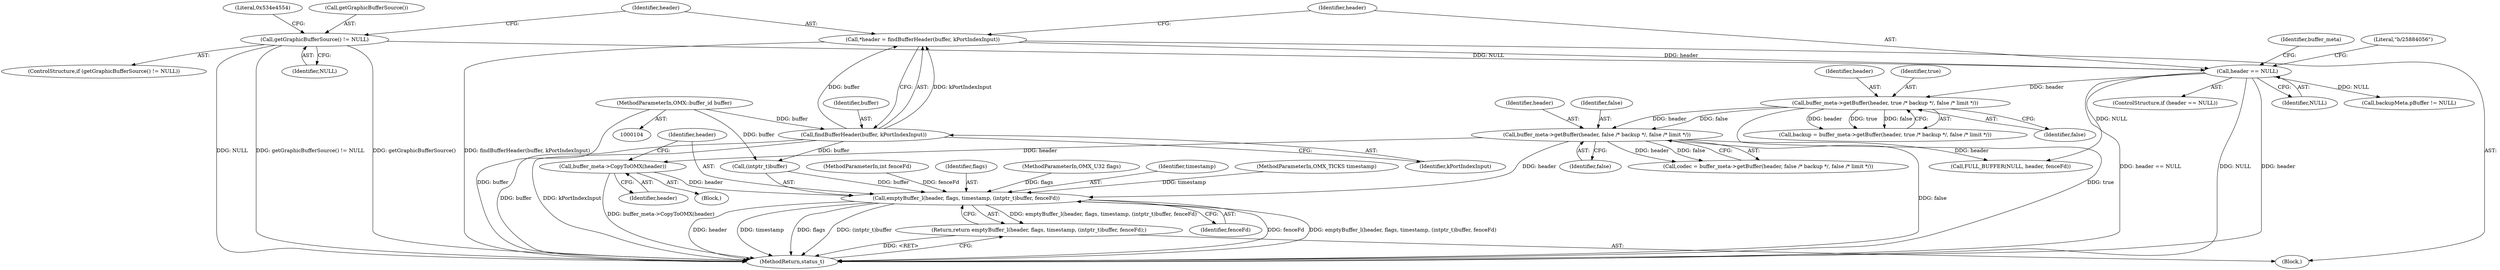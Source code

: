digraph "0_Android_2c75e1c3b98e4e94f50c63e2b7694be5f948477c@pointer" {
"1000288" [label="(Call,buffer_meta->CopyToOMX(header))"];
"1000156" [label="(Call,buffer_meta->getBuffer(header, false /* backup */, false /* limit */))"];
"1000149" [label="(Call,buffer_meta->getBuffer(header, true /* backup */, false /* limit */))"];
"1000130" [label="(Call,header == NULL)"];
"1000124" [label="(Call,*header = findBufferHeader(buffer, kPortIndexInput))"];
"1000126" [label="(Call,findBufferHeader(buffer, kPortIndexInput))"];
"1000105" [label="(MethodParameterIn,OMX::buffer_id buffer)"];
"1000114" [label="(Call,getGraphicBufferSource() != NULL)"];
"1000291" [label="(Call,emptyBuffer_l(header, flags, timestamp, (intptr_t)buffer, fenceFd))"];
"1000290" [label="(Return,return emptyBuffer_l(header, flags, timestamp, (intptr_t)buffer, fenceFd);)"];
"1000157" [label="(Identifier,header)"];
"1000114" [label="(Call,getGraphicBufferSource() != NULL)"];
"1000298" [label="(Identifier,fenceFd)"];
"1000292" [label="(Identifier,header)"];
"1000151" [label="(Identifier,true)"];
"1000113" [label="(ControlStructure,if (getGraphicBufferSource() != NULL))"];
"1000125" [label="(Identifier,header)"];
"1000290" [label="(Return,return emptyBuffer_l(header, flags, timestamp, (intptr_t)buffer, fenceFd);)"];
"1000116" [label="(Identifier,NULL)"];
"1000246" [label="(Block,)"];
"1000215" [label="(Call,backupMeta.pBuffer != NULL)"];
"1000132" [label="(Identifier,NULL)"];
"1000289" [label="(Identifier,header)"];
"1000127" [label="(Identifier,buffer)"];
"1000111" [label="(Block,)"];
"1000115" [label="(Call,getGraphicBufferSource())"];
"1000295" [label="(Call,(intptr_t)buffer)"];
"1000124" [label="(Call,*header = findBufferHeader(buffer, kPortIndexInput))"];
"1000131" [label="(Identifier,header)"];
"1000159" [label="(Identifier,false)"];
"1000147" [label="(Call,backup = buffer_meta->getBuffer(header, true /* backup */, false /* limit */))"];
"1000152" [label="(Identifier,false)"];
"1000110" [label="(MethodParameterIn,int fenceFd)"];
"1000156" [label="(Call,buffer_meta->getBuffer(header, false /* backup */, false /* limit */))"];
"1000293" [label="(Identifier,flags)"];
"1000291" [label="(Call,emptyBuffer_l(header, flags, timestamp, (intptr_t)buffer, fenceFd))"];
"1000150" [label="(Identifier,header)"];
"1000140" [label="(Identifier,buffer_meta)"];
"1000158" [label="(Identifier,false)"];
"1000108" [label="(MethodParameterIn,OMX_U32 flags)"];
"1000135" [label="(Literal,\"b/25884056\")"];
"1000119" [label="(Literal,0x534e4554)"];
"1000129" [label="(ControlStructure,if (header == NULL))"];
"1000149" [label="(Call,buffer_meta->getBuffer(header, true /* backup */, false /* limit */))"];
"1000126" [label="(Call,findBufferHeader(buffer, kPortIndexInput))"];
"1000299" [label="(MethodReturn,status_t)"];
"1000265" [label="(Call,FULL_BUFFER(NULL, header, fenceFd))"];
"1000105" [label="(MethodParameterIn,OMX::buffer_id buffer)"];
"1000294" [label="(Identifier,timestamp)"];
"1000154" [label="(Call,codec = buffer_meta->getBuffer(header, false /* backup */, false /* limit */))"];
"1000109" [label="(MethodParameterIn,OMX_TICKS timestamp)"];
"1000130" [label="(Call,header == NULL)"];
"1000128" [label="(Identifier,kPortIndexInput)"];
"1000288" [label="(Call,buffer_meta->CopyToOMX(header))"];
"1000288" -> "1000246"  [label="AST: "];
"1000288" -> "1000289"  [label="CFG: "];
"1000289" -> "1000288"  [label="AST: "];
"1000292" -> "1000288"  [label="CFG: "];
"1000288" -> "1000299"  [label="DDG: buffer_meta->CopyToOMX(header)"];
"1000156" -> "1000288"  [label="DDG: header"];
"1000288" -> "1000291"  [label="DDG: header"];
"1000156" -> "1000154"  [label="AST: "];
"1000156" -> "1000159"  [label="CFG: "];
"1000157" -> "1000156"  [label="AST: "];
"1000158" -> "1000156"  [label="AST: "];
"1000159" -> "1000156"  [label="AST: "];
"1000154" -> "1000156"  [label="CFG: "];
"1000156" -> "1000299"  [label="DDG: false"];
"1000156" -> "1000154"  [label="DDG: header"];
"1000156" -> "1000154"  [label="DDG: false"];
"1000149" -> "1000156"  [label="DDG: header"];
"1000149" -> "1000156"  [label="DDG: false"];
"1000156" -> "1000265"  [label="DDG: header"];
"1000156" -> "1000291"  [label="DDG: header"];
"1000149" -> "1000147"  [label="AST: "];
"1000149" -> "1000152"  [label="CFG: "];
"1000150" -> "1000149"  [label="AST: "];
"1000151" -> "1000149"  [label="AST: "];
"1000152" -> "1000149"  [label="AST: "];
"1000147" -> "1000149"  [label="CFG: "];
"1000149" -> "1000299"  [label="DDG: true"];
"1000149" -> "1000147"  [label="DDG: header"];
"1000149" -> "1000147"  [label="DDG: true"];
"1000149" -> "1000147"  [label="DDG: false"];
"1000130" -> "1000149"  [label="DDG: header"];
"1000130" -> "1000129"  [label="AST: "];
"1000130" -> "1000132"  [label="CFG: "];
"1000131" -> "1000130"  [label="AST: "];
"1000132" -> "1000130"  [label="AST: "];
"1000135" -> "1000130"  [label="CFG: "];
"1000140" -> "1000130"  [label="CFG: "];
"1000130" -> "1000299"  [label="DDG: header == NULL"];
"1000130" -> "1000299"  [label="DDG: NULL"];
"1000130" -> "1000299"  [label="DDG: header"];
"1000124" -> "1000130"  [label="DDG: header"];
"1000114" -> "1000130"  [label="DDG: NULL"];
"1000130" -> "1000215"  [label="DDG: NULL"];
"1000130" -> "1000265"  [label="DDG: NULL"];
"1000124" -> "1000111"  [label="AST: "];
"1000124" -> "1000126"  [label="CFG: "];
"1000125" -> "1000124"  [label="AST: "];
"1000126" -> "1000124"  [label="AST: "];
"1000131" -> "1000124"  [label="CFG: "];
"1000124" -> "1000299"  [label="DDG: findBufferHeader(buffer, kPortIndexInput)"];
"1000126" -> "1000124"  [label="DDG: buffer"];
"1000126" -> "1000124"  [label="DDG: kPortIndexInput"];
"1000126" -> "1000128"  [label="CFG: "];
"1000127" -> "1000126"  [label="AST: "];
"1000128" -> "1000126"  [label="AST: "];
"1000126" -> "1000299"  [label="DDG: buffer"];
"1000126" -> "1000299"  [label="DDG: kPortIndexInput"];
"1000105" -> "1000126"  [label="DDG: buffer"];
"1000126" -> "1000295"  [label="DDG: buffer"];
"1000105" -> "1000104"  [label="AST: "];
"1000105" -> "1000299"  [label="DDG: buffer"];
"1000105" -> "1000295"  [label="DDG: buffer"];
"1000114" -> "1000113"  [label="AST: "];
"1000114" -> "1000116"  [label="CFG: "];
"1000115" -> "1000114"  [label="AST: "];
"1000116" -> "1000114"  [label="AST: "];
"1000119" -> "1000114"  [label="CFG: "];
"1000125" -> "1000114"  [label="CFG: "];
"1000114" -> "1000299"  [label="DDG: getGraphicBufferSource() != NULL"];
"1000114" -> "1000299"  [label="DDG: getGraphicBufferSource()"];
"1000114" -> "1000299"  [label="DDG: NULL"];
"1000291" -> "1000290"  [label="AST: "];
"1000291" -> "1000298"  [label="CFG: "];
"1000292" -> "1000291"  [label="AST: "];
"1000293" -> "1000291"  [label="AST: "];
"1000294" -> "1000291"  [label="AST: "];
"1000295" -> "1000291"  [label="AST: "];
"1000298" -> "1000291"  [label="AST: "];
"1000290" -> "1000291"  [label="CFG: "];
"1000291" -> "1000299"  [label="DDG: fenceFd"];
"1000291" -> "1000299"  [label="DDG: emptyBuffer_l(header, flags, timestamp, (intptr_t)buffer, fenceFd)"];
"1000291" -> "1000299"  [label="DDG: header"];
"1000291" -> "1000299"  [label="DDG: timestamp"];
"1000291" -> "1000299"  [label="DDG: flags"];
"1000291" -> "1000299"  [label="DDG: (intptr_t)buffer"];
"1000291" -> "1000290"  [label="DDG: emptyBuffer_l(header, flags, timestamp, (intptr_t)buffer, fenceFd)"];
"1000108" -> "1000291"  [label="DDG: flags"];
"1000109" -> "1000291"  [label="DDG: timestamp"];
"1000295" -> "1000291"  [label="DDG: buffer"];
"1000110" -> "1000291"  [label="DDG: fenceFd"];
"1000290" -> "1000111"  [label="AST: "];
"1000299" -> "1000290"  [label="CFG: "];
"1000290" -> "1000299"  [label="DDG: <RET>"];
}
